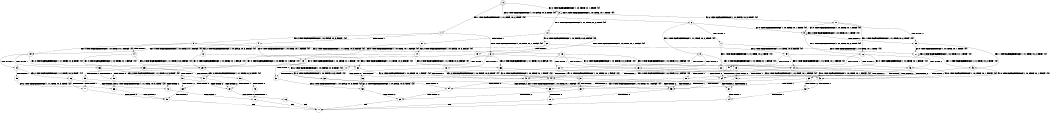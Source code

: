 digraph BCG {
size = "7, 10.5";
center = TRUE;
node [shape = circle];
0 [peripheries = 2];
0 -> 1 [label = "EX !1 !ATOMIC_EXCH_BRANCH (1, +1, TRUE, +0, 2, TRUE) !{0}"];
0 -> 2 [label = "EX !2 !ATOMIC_EXCH_BRANCH (1, +0, FALSE, +0, 3, TRUE) !{0}"];
0 -> 3 [label = "EX !0 !ATOMIC_EXCH_BRANCH (1, +0, TRUE, +0, 1, TRUE) !{0}"];
1 -> 4 [label = "TERMINATE !1"];
1 -> 5 [label = "EX !2 !ATOMIC_EXCH_BRANCH (1, +0, FALSE, +0, 3, FALSE) !{0}"];
1 -> 6 [label = "EX !0 !ATOMIC_EXCH_BRANCH (1, +0, TRUE, +0, 1, FALSE) !{0}"];
2 -> 7 [label = "TERMINATE !2"];
2 -> 8 [label = "EX !1 !ATOMIC_EXCH_BRANCH (1, +1, TRUE, +0, 2, TRUE) !{0}"];
2 -> 9 [label = "EX !0 !ATOMIC_EXCH_BRANCH (1, +0, TRUE, +0, 1, TRUE) !{0}"];
3 -> 10 [label = "EX !1 !ATOMIC_EXCH_BRANCH (1, +1, TRUE, +0, 2, TRUE) !{0}"];
3 -> 11 [label = "EX !2 !ATOMIC_EXCH_BRANCH (1, +0, FALSE, +0, 3, TRUE) !{0}"];
3 -> 3 [label = "EX !0 !ATOMIC_EXCH_BRANCH (1, +0, TRUE, +0, 1, TRUE) !{0}"];
4 -> 12 [label = "EX !2 !ATOMIC_EXCH_BRANCH (1, +0, FALSE, +0, 3, FALSE) !{0}"];
4 -> 13 [label = "EX !0 !ATOMIC_EXCH_BRANCH (1, +0, TRUE, +0, 1, FALSE) !{0}"];
5 -> 14 [label = "TERMINATE !1"];
5 -> 15 [label = "EX !0 !ATOMIC_EXCH_BRANCH (1, +0, TRUE, +0, 1, FALSE) !{0}"];
5 -> 16 [label = "EX !2 !ATOMIC_EXCH_BRANCH (1, +1, TRUE, +0, 3, FALSE) !{0}"];
6 -> 17 [label = "TERMINATE !1"];
6 -> 18 [label = "TERMINATE !0"];
6 -> 19 [label = "EX !2 !ATOMIC_EXCH_BRANCH (1, +0, FALSE, +0, 3, TRUE) !{0}"];
7 -> 20 [label = "EX !1 !ATOMIC_EXCH_BRANCH (1, +1, TRUE, +0, 2, TRUE) !{0}"];
7 -> 21 [label = "EX !0 !ATOMIC_EXCH_BRANCH (1, +0, TRUE, +0, 1, TRUE) !{0}"];
8 -> 22 [label = "TERMINATE !1"];
8 -> 23 [label = "TERMINATE !2"];
8 -> 24 [label = "EX !0 !ATOMIC_EXCH_BRANCH (1, +0, TRUE, +0, 1, FALSE) !{0}"];
9 -> 25 [label = "TERMINATE !2"];
9 -> 26 [label = "EX !1 !ATOMIC_EXCH_BRANCH (1, +1, TRUE, +0, 2, TRUE) !{0}"];
9 -> 9 [label = "EX !0 !ATOMIC_EXCH_BRANCH (1, +0, TRUE, +0, 1, TRUE) !{0}"];
10 -> 27 [label = "TERMINATE !1"];
10 -> 28 [label = "EX !2 !ATOMIC_EXCH_BRANCH (1, +0, FALSE, +0, 3, FALSE) !{0}"];
10 -> 6 [label = "EX !0 !ATOMIC_EXCH_BRANCH (1, +0, TRUE, +0, 1, FALSE) !{0}"];
11 -> 25 [label = "TERMINATE !2"];
11 -> 26 [label = "EX !1 !ATOMIC_EXCH_BRANCH (1, +1, TRUE, +0, 2, TRUE) !{0}"];
11 -> 9 [label = "EX !0 !ATOMIC_EXCH_BRANCH (1, +0, TRUE, +0, 1, TRUE) !{0}"];
12 -> 29 [label = "EX !0 !ATOMIC_EXCH_BRANCH (1, +0, TRUE, +0, 1, FALSE) !{0}"];
12 -> 30 [label = "EX !2 !ATOMIC_EXCH_BRANCH (1, +1, TRUE, +0, 3, FALSE) !{0}"];
13 -> 31 [label = "TERMINATE !0"];
13 -> 32 [label = "EX !2 !ATOMIC_EXCH_BRANCH (1, +0, FALSE, +0, 3, TRUE) !{0}"];
14 -> 29 [label = "EX !0 !ATOMIC_EXCH_BRANCH (1, +0, TRUE, +0, 1, FALSE) !{0}"];
14 -> 30 [label = "EX !2 !ATOMIC_EXCH_BRANCH (1, +1, TRUE, +0, 3, FALSE) !{0}"];
15 -> 33 [label = "TERMINATE !1"];
15 -> 34 [label = "TERMINATE !0"];
15 -> 35 [label = "EX !2 !ATOMIC_EXCH_BRANCH (1, +1, TRUE, +0, 3, TRUE) !{0}"];
16 -> 22 [label = "TERMINATE !1"];
16 -> 23 [label = "TERMINATE !2"];
16 -> 24 [label = "EX !0 !ATOMIC_EXCH_BRANCH (1, +0, TRUE, +0, 1, FALSE) !{0}"];
17 -> 31 [label = "TERMINATE !0"];
17 -> 32 [label = "EX !2 !ATOMIC_EXCH_BRANCH (1, +0, FALSE, +0, 3, TRUE) !{0}"];
18 -> 36 [label = "TERMINATE !1"];
18 -> 37 [label = "EX !2 !ATOMIC_EXCH_BRANCH (1, +0, FALSE, +0, 3, TRUE) !{1}"];
19 -> 38 [label = "TERMINATE !1"];
19 -> 39 [label = "TERMINATE !2"];
19 -> 40 [label = "TERMINATE !0"];
20 -> 41 [label = "TERMINATE !1"];
20 -> 42 [label = "EX !0 !ATOMIC_EXCH_BRANCH (1, +0, TRUE, +0, 1, FALSE) !{0}"];
21 -> 43 [label = "EX !1 !ATOMIC_EXCH_BRANCH (1, +1, TRUE, +0, 2, TRUE) !{0}"];
21 -> 21 [label = "EX !0 !ATOMIC_EXCH_BRANCH (1, +0, TRUE, +0, 1, TRUE) !{0}"];
22 -> 41 [label = "TERMINATE !2"];
22 -> 44 [label = "EX !0 !ATOMIC_EXCH_BRANCH (1, +0, TRUE, +0, 1, FALSE) !{0}"];
23 -> 41 [label = "TERMINATE !1"];
23 -> 42 [label = "EX !0 !ATOMIC_EXCH_BRANCH (1, +0, TRUE, +0, 1, FALSE) !{0}"];
24 -> 38 [label = "TERMINATE !1"];
24 -> 39 [label = "TERMINATE !2"];
24 -> 40 [label = "TERMINATE !0"];
25 -> 43 [label = "EX !1 !ATOMIC_EXCH_BRANCH (1, +1, TRUE, +0, 2, TRUE) !{0}"];
25 -> 21 [label = "EX !0 !ATOMIC_EXCH_BRANCH (1, +0, TRUE, +0, 1, TRUE) !{0}"];
26 -> 45 [label = "TERMINATE !1"];
26 -> 46 [label = "TERMINATE !2"];
26 -> 24 [label = "EX !0 !ATOMIC_EXCH_BRANCH (1, +0, TRUE, +0, 1, FALSE) !{0}"];
27 -> 47 [label = "EX !2 !ATOMIC_EXCH_BRANCH (1, +0, FALSE, +0, 3, FALSE) !{0}"];
27 -> 13 [label = "EX !0 !ATOMIC_EXCH_BRANCH (1, +0, TRUE, +0, 1, FALSE) !{0}"];
28 -> 48 [label = "TERMINATE !1"];
28 -> 49 [label = "EX !2 !ATOMIC_EXCH_BRANCH (1, +1, TRUE, +0, 3, FALSE) !{0}"];
28 -> 15 [label = "EX !0 !ATOMIC_EXCH_BRANCH (1, +0, TRUE, +0, 1, FALSE) !{0}"];
29 -> 50 [label = "TERMINATE !0"];
29 -> 51 [label = "EX !2 !ATOMIC_EXCH_BRANCH (1, +1, TRUE, +0, 3, TRUE) !{0}"];
30 -> 41 [label = "TERMINATE !2"];
30 -> 44 [label = "EX !0 !ATOMIC_EXCH_BRANCH (1, +0, TRUE, +0, 1, FALSE) !{0}"];
31 -> 52 [label = "EX !2 !ATOMIC_EXCH_BRANCH (1, +0, FALSE, +0, 3, TRUE) !{2}"];
32 -> 53 [label = "TERMINATE !2"];
32 -> 54 [label = "TERMINATE !0"];
33 -> 50 [label = "TERMINATE !0"];
33 -> 51 [label = "EX !2 !ATOMIC_EXCH_BRANCH (1, +1, TRUE, +0, 3, TRUE) !{0}"];
34 -> 55 [label = "TERMINATE !1"];
34 -> 56 [label = "EX !2 !ATOMIC_EXCH_BRANCH (1, +1, TRUE, +0, 3, TRUE) !{1}"];
35 -> 57 [label = "TERMINATE !1"];
35 -> 58 [label = "TERMINATE !2"];
35 -> 59 [label = "TERMINATE !0"];
36 -> 52 [label = "EX !2 !ATOMIC_EXCH_BRANCH (1, +0, FALSE, +0, 3, TRUE) !{2}"];
37 -> 60 [label = "TERMINATE !1"];
37 -> 61 [label = "TERMINATE !2"];
38 -> 53 [label = "TERMINATE !2"];
38 -> 54 [label = "TERMINATE !0"];
39 -> 53 [label = "TERMINATE !1"];
39 -> 62 [label = "TERMINATE !0"];
40 -> 60 [label = "TERMINATE !1"];
40 -> 61 [label = "TERMINATE !2"];
41 -> 63 [label = "EX !0 !ATOMIC_EXCH_BRANCH (1, +0, TRUE, +0, 1, FALSE) !{0}"];
42 -> 53 [label = "TERMINATE !1"];
42 -> 62 [label = "TERMINATE !0"];
43 -> 64 [label = "TERMINATE !1"];
43 -> 42 [label = "EX !0 !ATOMIC_EXCH_BRANCH (1, +0, TRUE, +0, 1, FALSE) !{0}"];
44 -> 53 [label = "TERMINATE !2"];
44 -> 54 [label = "TERMINATE !0"];
45 -> 64 [label = "TERMINATE !2"];
45 -> 44 [label = "EX !0 !ATOMIC_EXCH_BRANCH (1, +0, TRUE, +0, 1, FALSE) !{0}"];
46 -> 64 [label = "TERMINATE !1"];
46 -> 42 [label = "EX !0 !ATOMIC_EXCH_BRANCH (1, +0, TRUE, +0, 1, FALSE) !{0}"];
47 -> 65 [label = "EX !2 !ATOMIC_EXCH_BRANCH (1, +1, TRUE, +0, 3, FALSE) !{0}"];
47 -> 29 [label = "EX !0 !ATOMIC_EXCH_BRANCH (1, +0, TRUE, +0, 1, FALSE) !{0}"];
48 -> 65 [label = "EX !2 !ATOMIC_EXCH_BRANCH (1, +1, TRUE, +0, 3, FALSE) !{0}"];
48 -> 29 [label = "EX !0 !ATOMIC_EXCH_BRANCH (1, +0, TRUE, +0, 1, FALSE) !{0}"];
49 -> 45 [label = "TERMINATE !1"];
49 -> 46 [label = "TERMINATE !2"];
49 -> 24 [label = "EX !0 !ATOMIC_EXCH_BRANCH (1, +0, TRUE, +0, 1, FALSE) !{0}"];
50 -> 66 [label = "EX !2 !ATOMIC_EXCH_BRANCH (1, +1, TRUE, +0, 3, TRUE) !{2}"];
51 -> 67 [label = "TERMINATE !2"];
51 -> 68 [label = "TERMINATE !0"];
52 -> 69 [label = "TERMINATE !2"];
53 -> 70 [label = "TERMINATE !0"];
54 -> 69 [label = "TERMINATE !2"];
55 -> 66 [label = "EX !2 !ATOMIC_EXCH_BRANCH (1, +1, TRUE, +0, 3, TRUE) !{2}"];
56 -> 71 [label = "TERMINATE !1"];
56 -> 72 [label = "TERMINATE !2"];
57 -> 67 [label = "TERMINATE !2"];
57 -> 68 [label = "TERMINATE !0"];
58 -> 67 [label = "TERMINATE !1"];
58 -> 73 [label = "TERMINATE !0"];
59 -> 71 [label = "TERMINATE !1"];
59 -> 72 [label = "TERMINATE !2"];
60 -> 69 [label = "TERMINATE !2"];
61 -> 74 [label = "TERMINATE !1"];
62 -> 74 [label = "TERMINATE !1"];
63 -> 70 [label = "TERMINATE !0"];
64 -> 63 [label = "EX !0 !ATOMIC_EXCH_BRANCH (1, +0, TRUE, +0, 1, FALSE) !{0}"];
65 -> 64 [label = "TERMINATE !2"];
65 -> 44 [label = "EX !0 !ATOMIC_EXCH_BRANCH (1, +0, TRUE, +0, 1, FALSE) !{0}"];
66 -> 75 [label = "TERMINATE !2"];
67 -> 76 [label = "TERMINATE !0"];
68 -> 75 [label = "TERMINATE !2"];
69 -> 77 [label = "exit"];
70 -> 77 [label = "exit"];
71 -> 75 [label = "TERMINATE !2"];
72 -> 78 [label = "TERMINATE !1"];
73 -> 78 [label = "TERMINATE !1"];
74 -> 77 [label = "exit"];
75 -> 77 [label = "exit"];
76 -> 77 [label = "exit"];
78 -> 77 [label = "exit"];
}
